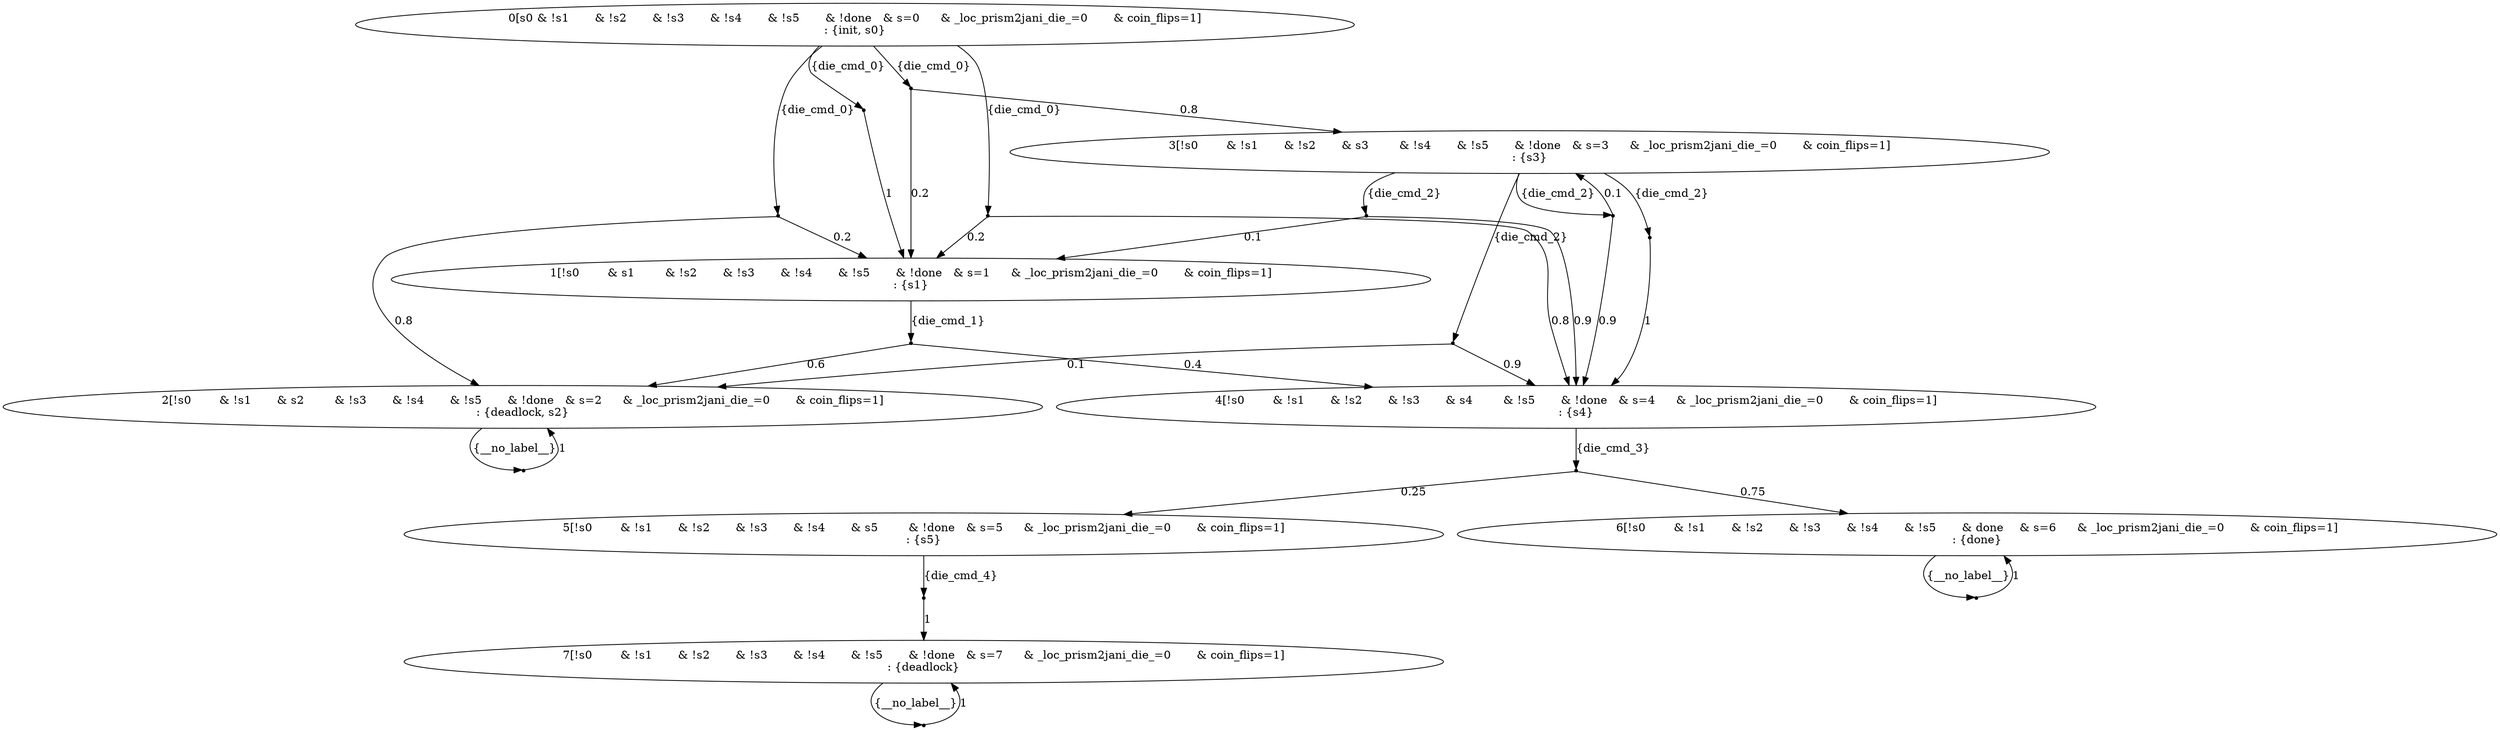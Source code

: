 digraph model {
	0 [ label = "0[s0	& !s1	& !s2	& !s3	& !s4	& !s5	& !done	& s=0	& _loc_prism2jani_die_=0	& coin_flips=1]
: {init, s0}" ];
	1 [ label = "1[!s0	& s1	& !s2	& !s3	& !s4	& !s5	& !done	& s=1	& _loc_prism2jani_die_=0	& coin_flips=1]
: {s1}" ];
	2 [ label = "2[!s0	& !s1	& s2	& !s3	& !s4	& !s5	& !done	& s=2	& _loc_prism2jani_die_=0	& coin_flips=1]
: {deadlock, s2}" ];
	3 [ label = "3[!s0	& !s1	& !s2	& s3	& !s4	& !s5	& !done	& s=3	& _loc_prism2jani_die_=0	& coin_flips=1]
: {s3}" ];
	4 [ label = "4[!s0	& !s1	& !s2	& !s3	& s4	& !s5	& !done	& s=4	& _loc_prism2jani_die_=0	& coin_flips=1]
: {s4}" ];
	5 [ label = "5[!s0	& !s1	& !s2	& !s3	& !s4	& s5	& !done	& s=5	& _loc_prism2jani_die_=0	& coin_flips=1]
: {s5}" ];
	6 [ label = "6[!s0	& !s1	& !s2	& !s3	& !s4	& !s5	& done	& s=6	& _loc_prism2jani_die_=0	& coin_flips=1]
: {done}" ];
	7 [ label = "7[!s0	& !s1	& !s2	& !s3	& !s4	& !s5	& !done	& s=7	& _loc_prism2jani_die_=0	& coin_flips=1]
: {deadlock}" ];
	"0c0" [shape = "point"];
	0 -> "0c0" [ label = "{die_cmd_0}"]
;
	"0c0" -> 1 [ label= "1" ];
	"0c1" [shape = "point"];
	0 -> "0c1" [ label = "{die_cmd_0}"]
;
	"0c1" -> 1 [ label= "0.2" ];
	"0c1" -> 2 [ label= "0.8" ];
	"0c2" [shape = "point"];
	0 -> "0c2" [ label = "{die_cmd_0}"]
;
	"0c2" -> 1 [ label= "0.2" ];
	"0c2" -> 3 [ label= "0.8" ];
	"0c3" [shape = "point"];
	0 -> "0c3" [ label = "{die_cmd_0}"]
;
	"0c3" -> 1 [ label= "0.2" ];
	"0c3" -> 4 [ label= "0.8" ];
	"1c0" [shape = "point"];
	1 -> "1c0" [ label = "{die_cmd_1}"]
;
	"1c0" -> 2 [ label= "0.6" ];
	"1c0" -> 4 [ label= "0.4" ];
	"2c0" [shape = "point"];
	2 -> "2c0" [ label = "{__no_label__}"]
;
	"2c0" -> 2 [ label= "1" ];
	"3c0" [shape = "point"];
	3 -> "3c0" [ label = "{die_cmd_2}"]
;
	"3c0" -> 1 [ label= "0.1" ];
	"3c0" -> 4 [ label= "0.9" ];
	"3c1" [shape = "point"];
	3 -> "3c1" [ label = "{die_cmd_2}"]
;
	"3c1" -> 2 [ label= "0.1" ];
	"3c1" -> 4 [ label= "0.9" ];
	"3c2" [shape = "point"];
	3 -> "3c2" [ label = "{die_cmd_2}"]
;
	"3c2" -> 3 [ label= "0.1" ];
	"3c2" -> 4 [ label= "0.9" ];
	"3c3" [shape = "point"];
	3 -> "3c3" [ label = "{die_cmd_2}"]
;
	"3c3" -> 4 [ label= "1" ];
	"4c0" [shape = "point"];
	4 -> "4c0" [ label = "{die_cmd_3}"]
;
	"4c0" -> 5 [ label= "0.25" ];
	"4c0" -> 6 [ label= "0.75" ];
	"5c0" [shape = "point"];
	5 -> "5c0" [ label = "{die_cmd_4}"]
;
	"5c0" -> 7 [ label= "1" ];
	"6c0" [shape = "point"];
	6 -> "6c0" [ label = "{__no_label__}"]
;
	"6c0" -> 6 [ label= "1" ];
	"7c0" [shape = "point"];
	7 -> "7c0" [ label = "{__no_label__}"]
;
	"7c0" -> 7 [ label= "1" ];
}
